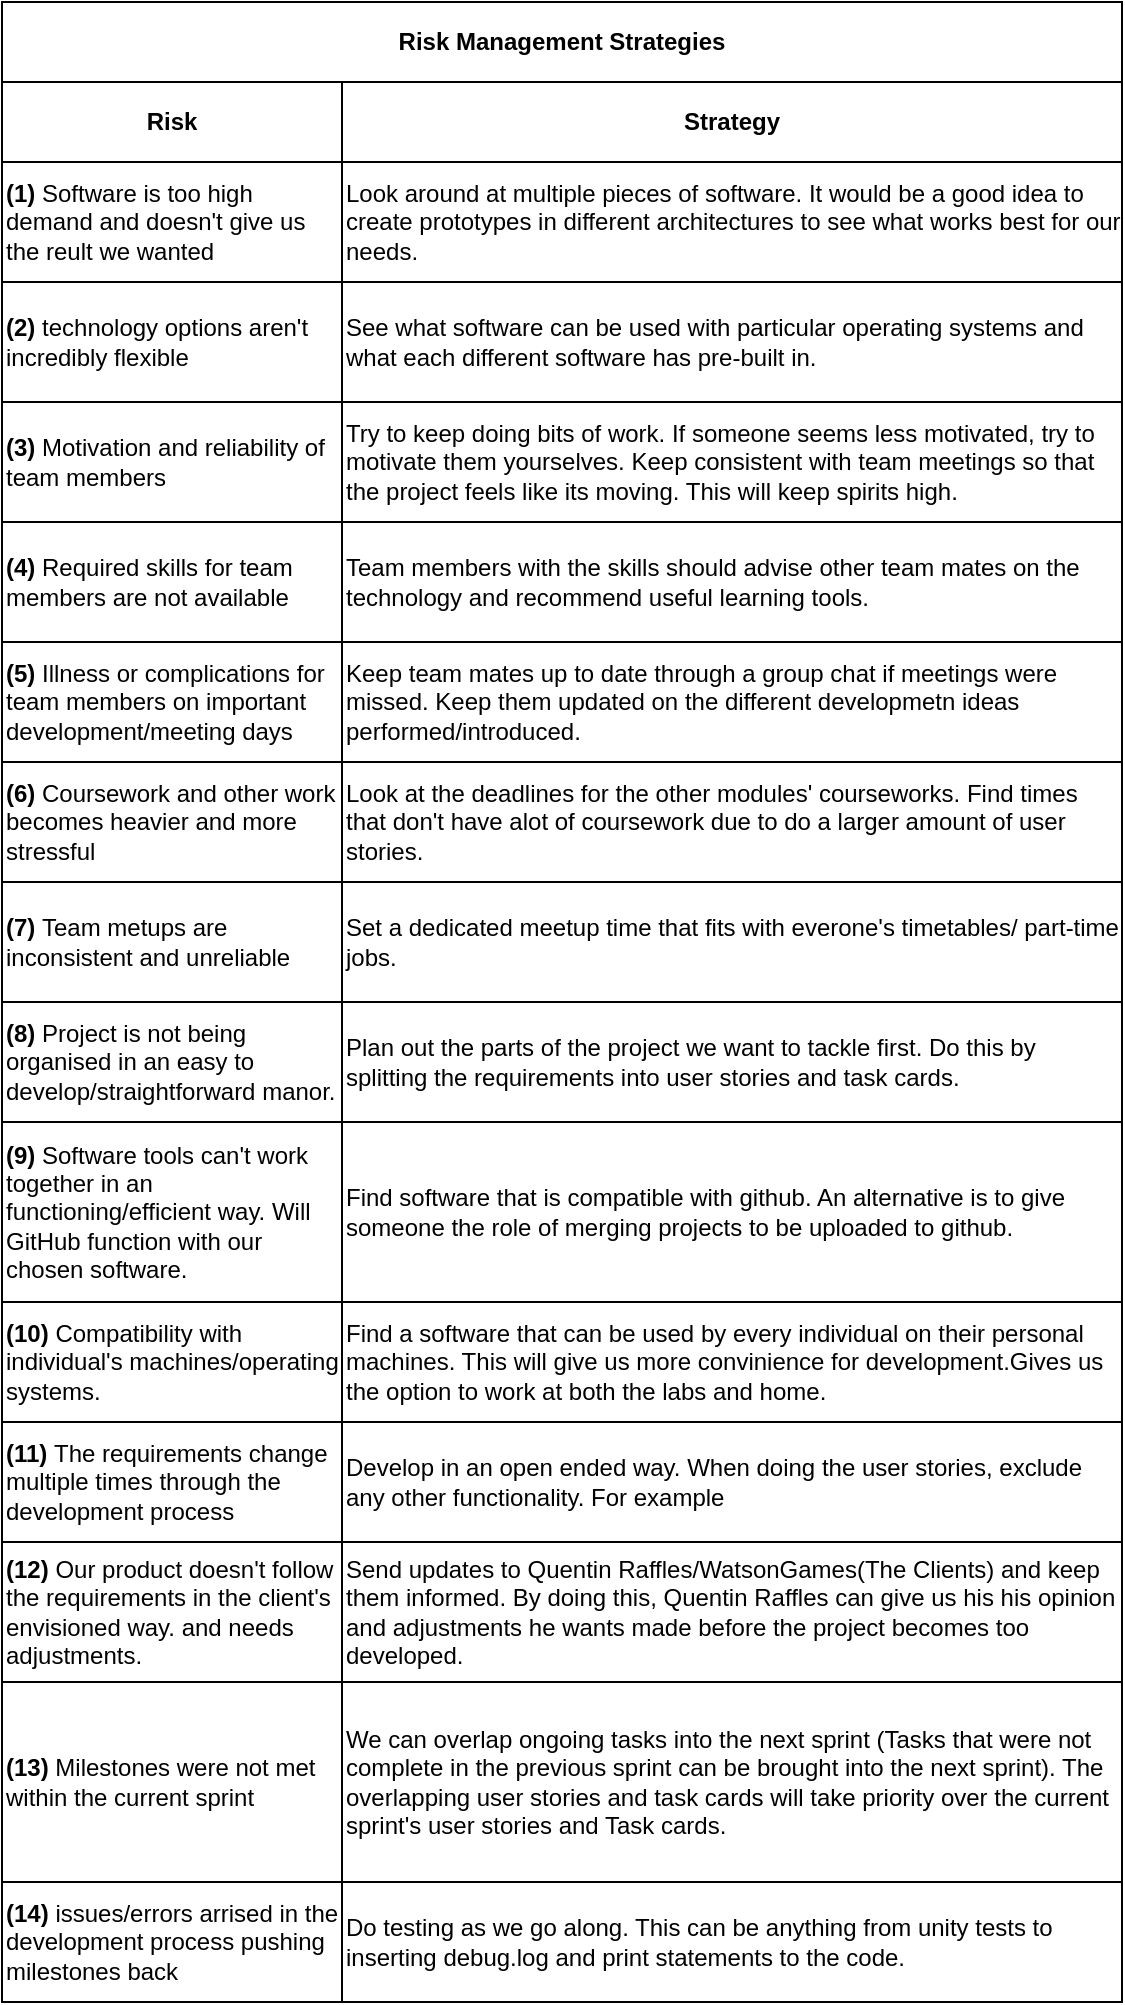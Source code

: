 <mxfile version="12.9.3" type="device"><diagram id="E-IW_dgLpaIYH-7Rv1rO" name="Page-1"><mxGraphModel dx="1326" dy="806" grid="1" gridSize="10" guides="1" tooltips="1" connect="1" arrows="1" fold="1" page="1" pageScale="1" pageWidth="850" pageHeight="1100" math="0" shadow="0"><root><mxCell id="0"/><mxCell id="1" parent="0"/><mxCell id="uir0tOCxJPowNv64KIak-1" value="&lt;b&gt;Risk Management Strategies&lt;/b&gt;" style="rounded=0;whiteSpace=wrap;html=1;" parent="1" vertex="1"><mxGeometry x="120" y="40" width="560" height="40" as="geometry"/></mxCell><mxCell id="uir0tOCxJPowNv64KIak-2" value="&lt;b&gt;Risk&lt;/b&gt;" style="rounded=0;whiteSpace=wrap;html=1;" parent="1" vertex="1"><mxGeometry x="120" y="80" width="170" height="40" as="geometry"/></mxCell><mxCell id="uir0tOCxJPowNv64KIak-3" value="&lt;b&gt;Strategy&lt;/b&gt;" style="rounded=0;whiteSpace=wrap;html=1;align=center;" parent="1" vertex="1"><mxGeometry x="290" y="80" width="390" height="40" as="geometry"/></mxCell><mxCell id="uir0tOCxJPowNv64KIak-4" value="&lt;b&gt;(1)&lt;/b&gt; Software is too high demand and doesn't give us the reult we wanted" style="rounded=0;whiteSpace=wrap;html=1;align=left;" parent="1" vertex="1"><mxGeometry x="120" y="120" width="170" height="60" as="geometry"/></mxCell><mxCell id="uir0tOCxJPowNv64KIak-5" value="&lt;b&gt;(2)&lt;/b&gt; technology&amp;nbsp;options aren't incredibly flexible" style="rounded=0;whiteSpace=wrap;html=1;align=left;" parent="1" vertex="1"><mxGeometry x="120" y="180" width="170" height="60" as="geometry"/></mxCell><mxCell id="uir0tOCxJPowNv64KIak-6" value="&lt;b&gt;(3)&amp;nbsp;&lt;/b&gt;Motivation and reliability of team members" style="rounded=0;whiteSpace=wrap;html=1;align=left;" parent="1" vertex="1"><mxGeometry x="120" y="240" width="170" height="60" as="geometry"/></mxCell><mxCell id="uir0tOCxJPowNv64KIak-8" value="&lt;b&gt;(4)&amp;nbsp;&lt;/b&gt;Required skills for team members are not available" style="rounded=0;whiteSpace=wrap;html=1;align=left;" parent="1" vertex="1"><mxGeometry x="120" y="300" width="170" height="60" as="geometry"/></mxCell><mxCell id="uir0tOCxJPowNv64KIak-9" value="&lt;b&gt;(5)&lt;/b&gt;&amp;nbsp;Illness or complications for team members on important development/meeting days" style="rounded=0;whiteSpace=wrap;html=1;align=left;" parent="1" vertex="1"><mxGeometry x="120" y="360" width="170" height="60" as="geometry"/></mxCell><mxCell id="uir0tOCxJPowNv64KIak-10" value="&lt;b&gt;(6)&amp;nbsp;&lt;/b&gt;Coursework and other work becomes heavier and more stressful" style="rounded=0;whiteSpace=wrap;html=1;align=left;" parent="1" vertex="1"><mxGeometry x="120" y="420" width="170" height="60" as="geometry"/></mxCell><mxCell id="uir0tOCxJPowNv64KIak-11" value="&lt;b&gt;(7) &lt;/b&gt;Team metups are inconsistent and unreliable" style="rounded=0;whiteSpace=wrap;html=1;align=left;" parent="1" vertex="1"><mxGeometry x="120" y="480" width="170" height="60" as="geometry"/></mxCell><mxCell id="uir0tOCxJPowNv64KIak-12" value="&lt;b&gt;(8)&amp;nbsp;&lt;/b&gt;Project is not being organised in an easy to develop/straightforward manor." style="rounded=0;whiteSpace=wrap;html=1;align=left;" parent="1" vertex="1"><mxGeometry x="120" y="540" width="170" height="60" as="geometry"/></mxCell><mxCell id="uir0tOCxJPowNv64KIak-13" value="&lt;b&gt;(9)&lt;/b&gt;&amp;nbsp;Software tools can't work together in an functioning/efficient way. Will GitHub function with our chosen software." style="rounded=0;whiteSpace=wrap;html=1;align=left;" parent="1" vertex="1"><mxGeometry x="120" y="600" width="170" height="90" as="geometry"/></mxCell><mxCell id="uir0tOCxJPowNv64KIak-14" value="&lt;b&gt;(10)&amp;nbsp;&lt;/b&gt;Compatibility with individual's machines/operating systems." style="rounded=0;whiteSpace=wrap;html=1;align=left;" parent="1" vertex="1"><mxGeometry x="120" y="690" width="170" height="60" as="geometry"/></mxCell><mxCell id="uir0tOCxJPowNv64KIak-15" value="&lt;b&gt;(11)&amp;nbsp;&lt;/b&gt;The requirements change multiple times through the development process" style="rounded=0;whiteSpace=wrap;html=1;align=left;" parent="1" vertex="1"><mxGeometry x="120" y="750" width="170" height="60" as="geometry"/></mxCell><mxCell id="uir0tOCxJPowNv64KIak-16" value="&lt;b&gt;(12)&amp;nbsp;&lt;/b&gt;Our product doesn't follow the requirements in the client's envisioned way. and needs adjustments.&amp;nbsp;" style="rounded=0;whiteSpace=wrap;html=1;align=left;" parent="1" vertex="1"><mxGeometry x="120" y="810" width="170" height="70" as="geometry"/></mxCell><mxCell id="uir0tOCxJPowNv64KIak-17" value="&lt;b&gt;(13)&lt;/b&gt;&amp;nbsp;Milestones were not met within the current sprint" style="rounded=0;whiteSpace=wrap;html=1;align=left;" parent="1" vertex="1"><mxGeometry x="120" y="880" width="170" height="100" as="geometry"/></mxCell><mxCell id="uir0tOCxJPowNv64KIak-18" value="&lt;b&gt;(14)&amp;nbsp;&lt;/b&gt;issues/errors arrised in the development process pushing milestones back" style="rounded=0;whiteSpace=wrap;html=1;align=left;" parent="1" vertex="1"><mxGeometry x="120" y="980" width="170" height="60" as="geometry"/></mxCell><mxCell id="uir0tOCxJPowNv64KIak-19" value="Look around at multiple pieces of software. It would be a good idea to create prototypes in different architectures to see what works best for our needs.&amp;nbsp;" style="rounded=0;whiteSpace=wrap;html=1;align=left;" parent="1" vertex="1"><mxGeometry x="290" y="120" width="390" height="60" as="geometry"/></mxCell><mxCell id="uir0tOCxJPowNv64KIak-20" value="&lt;span style=&quot;white-space: normal&quot;&gt;See what software can be used with particular operating systems and what each different software has pre-built in.&lt;/span&gt;" style="rounded=0;whiteSpace=wrap;html=1;align=left;" parent="1" vertex="1"><mxGeometry x="290" y="180" width="390" height="60" as="geometry"/></mxCell><mxCell id="uir0tOCxJPowNv64KIak-21" value="Try to keep doing bits of work. If someone seems less motivated, try to motivate them yourselves. Keep consistent with team meetings so that the project feels like its moving. This will keep spirits high." style="rounded=0;whiteSpace=wrap;html=1;align=left;" parent="1" vertex="1"><mxGeometry x="290" y="240" width="390" height="60" as="geometry"/></mxCell><mxCell id="uir0tOCxJPowNv64KIak-22" value="Team members with the skills should advise other team mates on the technology and recommend useful learning tools." style="rounded=0;whiteSpace=wrap;html=1;align=left;" parent="1" vertex="1"><mxGeometry x="290" y="300" width="390" height="60" as="geometry"/></mxCell><mxCell id="uir0tOCxJPowNv64KIak-23" value="Keep team mates up to date through a group chat if meetings were missed. Keep them updated on the different developmetn ideas performed/introduced." style="rounded=0;whiteSpace=wrap;html=1;align=left;" parent="1" vertex="1"><mxGeometry x="290" y="360" width="390" height="60" as="geometry"/></mxCell><mxCell id="uir0tOCxJPowNv64KIak-24" value="Look at the deadlines for the other modules' courseworks. Find times that don't have alot of coursework due to do a larger amount of user stories." style="rounded=0;whiteSpace=wrap;html=1;align=left;" parent="1" vertex="1"><mxGeometry x="290" y="420" width="390" height="60" as="geometry"/></mxCell><mxCell id="uir0tOCxJPowNv64KIak-25" value="Set a dedicated meetup time that fits with everone's timetables/ part-time jobs." style="rounded=0;whiteSpace=wrap;html=1;align=left;" parent="1" vertex="1"><mxGeometry x="290" y="480" width="390" height="60" as="geometry"/></mxCell><mxCell id="uir0tOCxJPowNv64KIak-26" value="Plan out the parts of the project we want to tackle first. Do this by splitting the requirements into user stories and task cards." style="rounded=0;whiteSpace=wrap;html=1;align=left;" parent="1" vertex="1"><mxGeometry x="290" y="540" width="390" height="60" as="geometry"/></mxCell><mxCell id="uir0tOCxJPowNv64KIak-27" value="Find software that is compatible with github. An alternative is to give someone the role of merging projects to be uploaded to github." style="rounded=0;whiteSpace=wrap;html=1;align=left;" parent="1" vertex="1"><mxGeometry x="290" y="600" width="390" height="90" as="geometry"/></mxCell><mxCell id="uir0tOCxJPowNv64KIak-28" value="Find a software that can be used by every individual on their personal machines. This will give us more convinience for development.Gives us the option to work at both the labs and home.&amp;nbsp;" style="rounded=0;whiteSpace=wrap;html=1;align=left;" parent="1" vertex="1"><mxGeometry x="290" y="690" width="390" height="60" as="geometry"/></mxCell><mxCell id="uir0tOCxJPowNv64KIak-29" value="Develop in an open ended way. When doing the user stories, exclude any other functionality. For example" style="rounded=0;whiteSpace=wrap;html=1;align=left;" parent="1" vertex="1"><mxGeometry x="290" y="750" width="390" height="60" as="geometry"/></mxCell><mxCell id="uir0tOCxJPowNv64KIak-30" value="Send updates to Quentin Raffles/WatsonGames(The Clients) and keep them informed. By doing this, Quentin Raffles can give us his his opinion and adjustments he wants made before the project becomes too developed." style="rounded=0;whiteSpace=wrap;html=1;align=left;" parent="1" vertex="1"><mxGeometry x="290" y="810" width="390" height="70" as="geometry"/></mxCell><mxCell id="uir0tOCxJPowNv64KIak-31" value="We can overlap ongoing tasks into the next sprint (Tasks that were not complete in the previous sprint can be brought into the next sprint). The overlapping user stories and task cards will take priority over the current sprint's user stories and Task cards." style="rounded=0;whiteSpace=wrap;html=1;align=left;" parent="1" vertex="1"><mxGeometry x="290" y="880" width="390" height="100" as="geometry"/></mxCell><mxCell id="uir0tOCxJPowNv64KIak-32" value="Do testing as we go along. This can be anything from unity tests to inserting debug.log and print statements to the code." style="rounded=0;whiteSpace=wrap;html=1;align=left;" parent="1" vertex="1"><mxGeometry x="290" y="980" width="390" height="60" as="geometry"/></mxCell><mxCell id="dmycddrTQb6fp-A3QVkY-1" value="Find software that is compatible with github. An alternative is to give someone the role of merging projects to be uploaded to github." style="rounded=0;whiteSpace=wrap;html=1;align=left;" vertex="1" parent="1"><mxGeometry x="290" y="600" width="390" height="90" as="geometry"/></mxCell></root></mxGraphModel></diagram></mxfile>